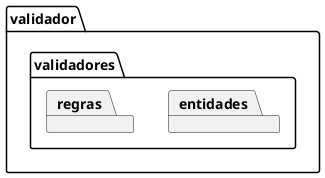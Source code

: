 @startuml

package validador {

    package validadores {

        package entidades

        package regras
    }
}
@enduml